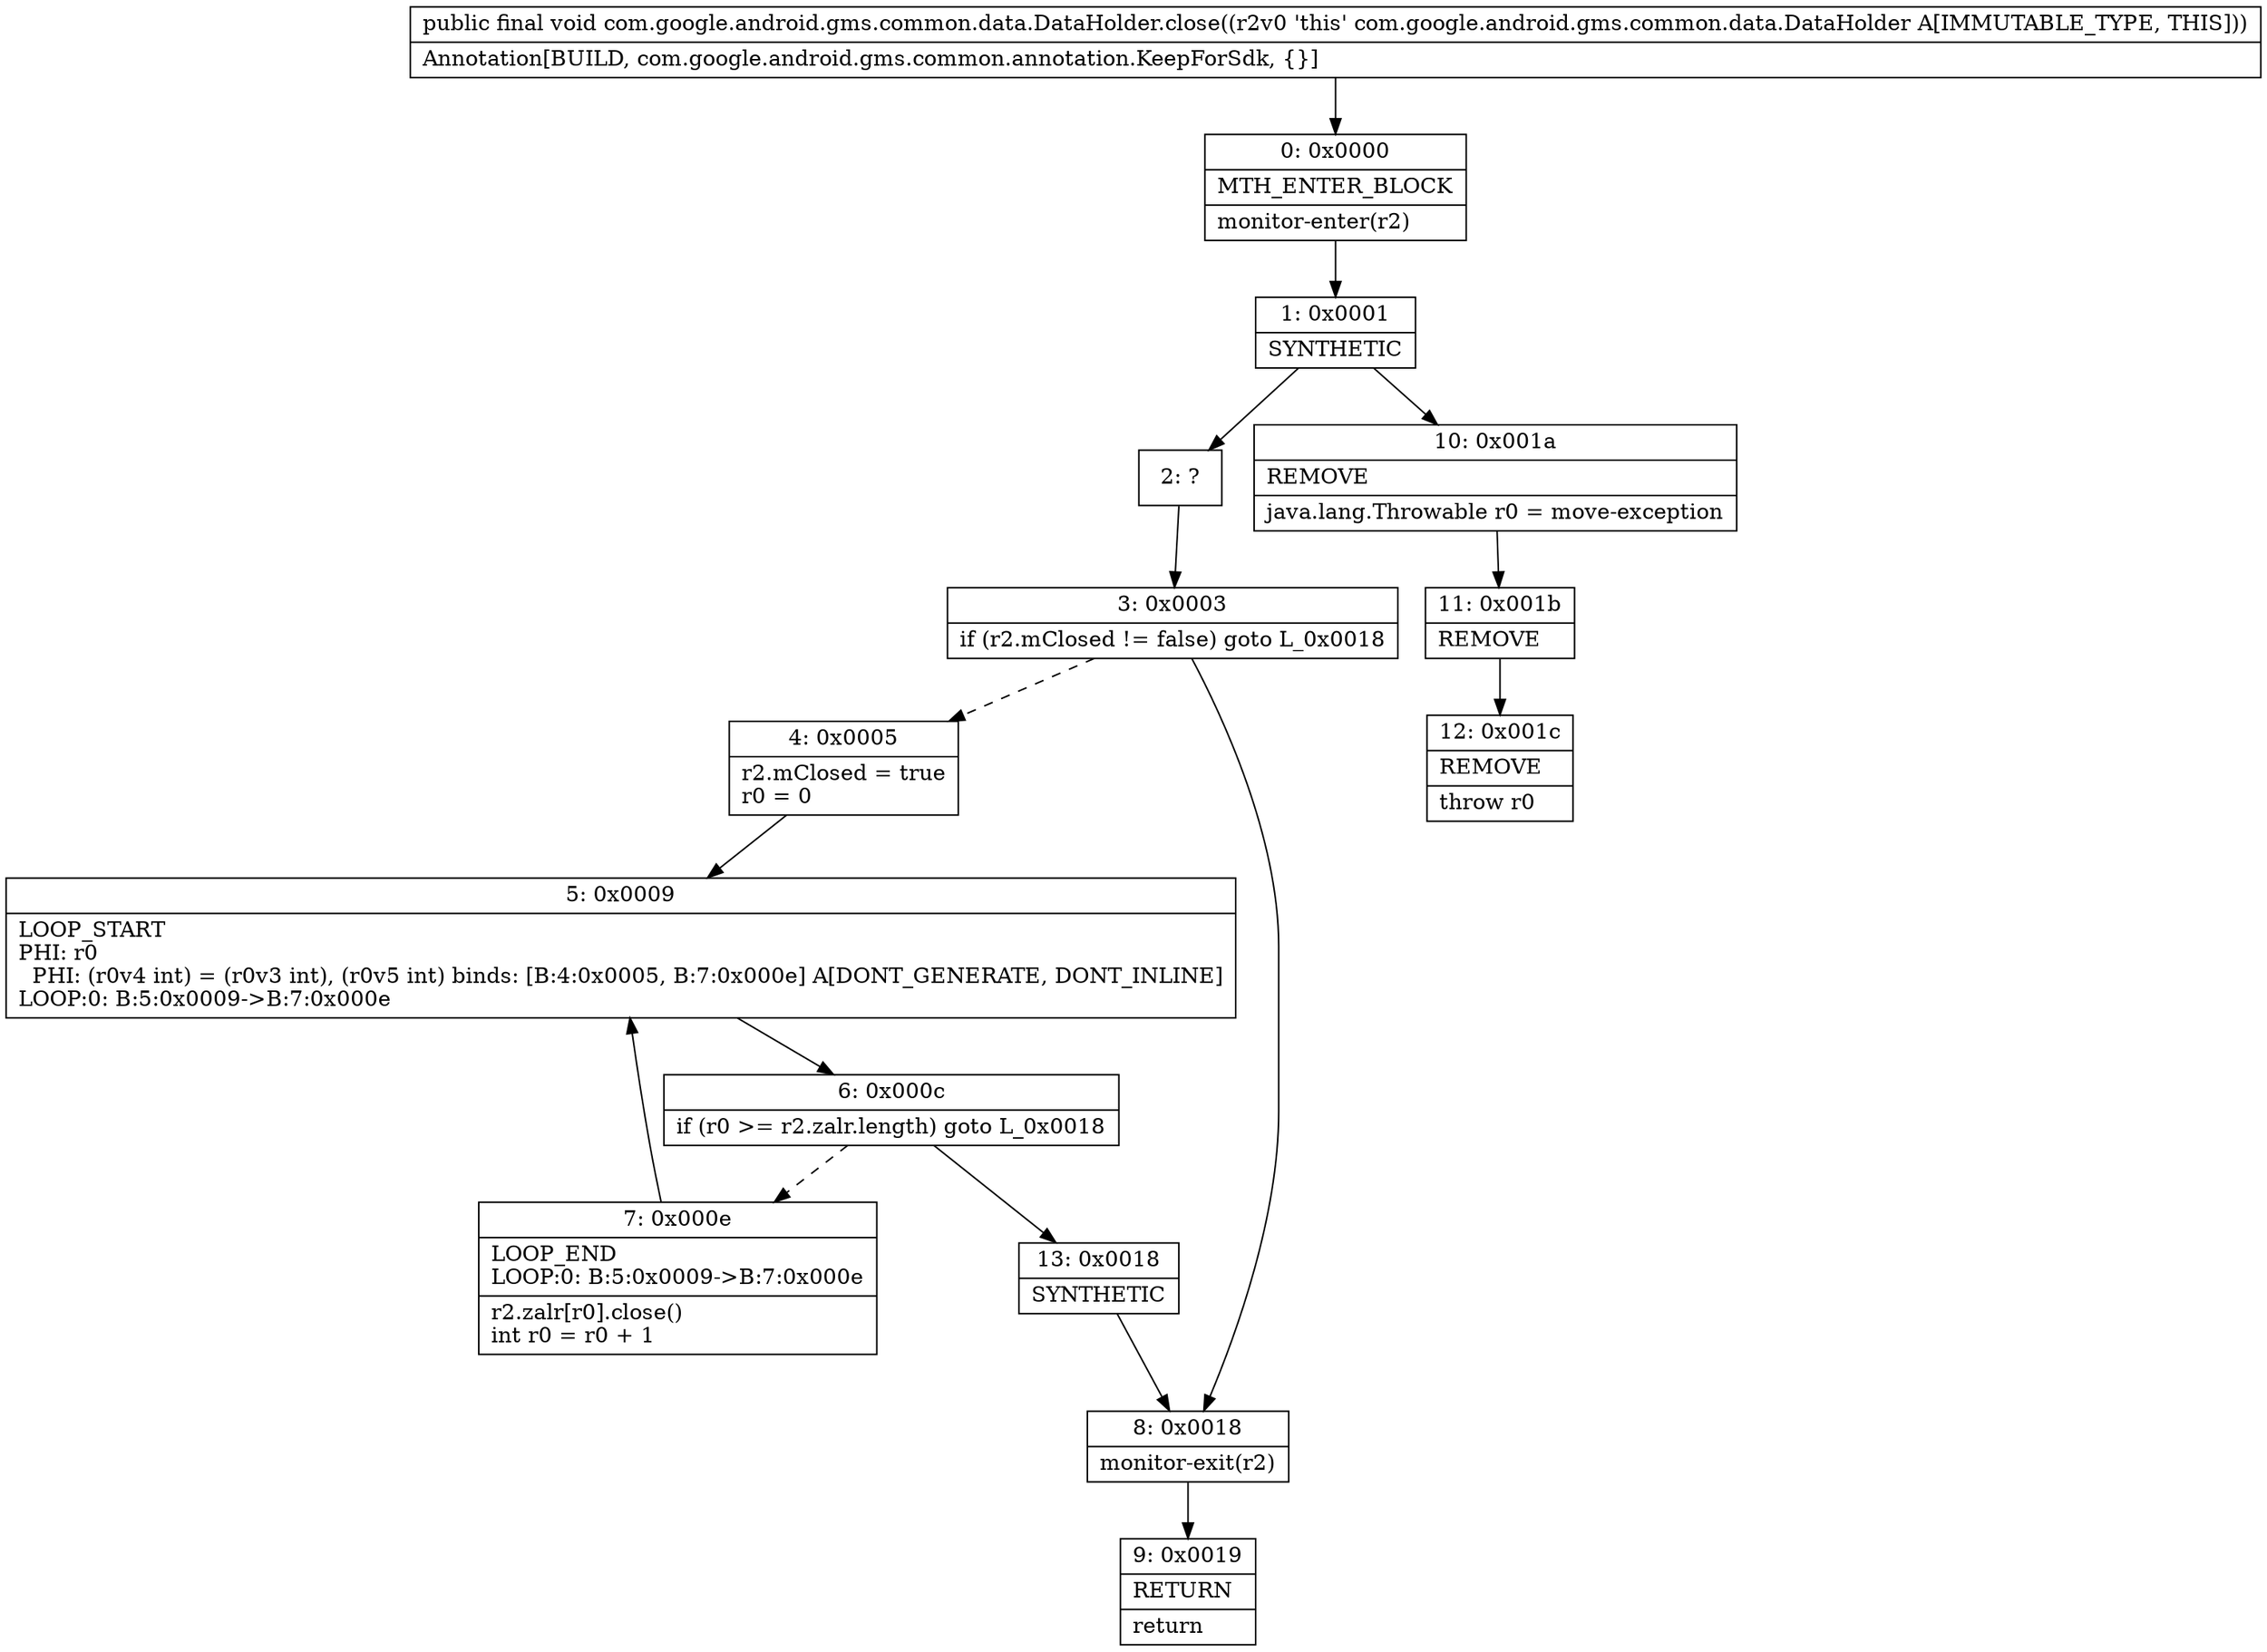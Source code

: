 digraph "CFG forcom.google.android.gms.common.data.DataHolder.close()V" {
Node_0 [shape=record,label="{0\:\ 0x0000|MTH_ENTER_BLOCK\l|monitor\-enter(r2)\l}"];
Node_1 [shape=record,label="{1\:\ 0x0001|SYNTHETIC\l}"];
Node_2 [shape=record,label="{2\:\ ?}"];
Node_3 [shape=record,label="{3\:\ 0x0003|if (r2.mClosed != false) goto L_0x0018\l}"];
Node_4 [shape=record,label="{4\:\ 0x0005|r2.mClosed = true\lr0 = 0\l}"];
Node_5 [shape=record,label="{5\:\ 0x0009|LOOP_START\lPHI: r0 \l  PHI: (r0v4 int) = (r0v3 int), (r0v5 int) binds: [B:4:0x0005, B:7:0x000e] A[DONT_GENERATE, DONT_INLINE]\lLOOP:0: B:5:0x0009\-\>B:7:0x000e\l}"];
Node_6 [shape=record,label="{6\:\ 0x000c|if (r0 \>= r2.zalr.length) goto L_0x0018\l}"];
Node_7 [shape=record,label="{7\:\ 0x000e|LOOP_END\lLOOP:0: B:5:0x0009\-\>B:7:0x000e\l|r2.zalr[r0].close()\lint r0 = r0 + 1\l}"];
Node_8 [shape=record,label="{8\:\ 0x0018|monitor\-exit(r2)\l}"];
Node_9 [shape=record,label="{9\:\ 0x0019|RETURN\l|return\l}"];
Node_10 [shape=record,label="{10\:\ 0x001a|REMOVE\l|java.lang.Throwable r0 = move\-exception\l}"];
Node_11 [shape=record,label="{11\:\ 0x001b|REMOVE\l}"];
Node_12 [shape=record,label="{12\:\ 0x001c|REMOVE\l|throw r0\l}"];
Node_13 [shape=record,label="{13\:\ 0x0018|SYNTHETIC\l}"];
MethodNode[shape=record,label="{public final void com.google.android.gms.common.data.DataHolder.close((r2v0 'this' com.google.android.gms.common.data.DataHolder A[IMMUTABLE_TYPE, THIS]))  | Annotation[BUILD, com.google.android.gms.common.annotation.KeepForSdk, \{\}]\l}"];
MethodNode -> Node_0;
Node_0 -> Node_1;
Node_1 -> Node_2;
Node_1 -> Node_10;
Node_2 -> Node_3;
Node_3 -> Node_4[style=dashed];
Node_3 -> Node_8;
Node_4 -> Node_5;
Node_5 -> Node_6;
Node_6 -> Node_7[style=dashed];
Node_6 -> Node_13;
Node_7 -> Node_5;
Node_8 -> Node_9;
Node_10 -> Node_11;
Node_11 -> Node_12;
Node_13 -> Node_8;
}

